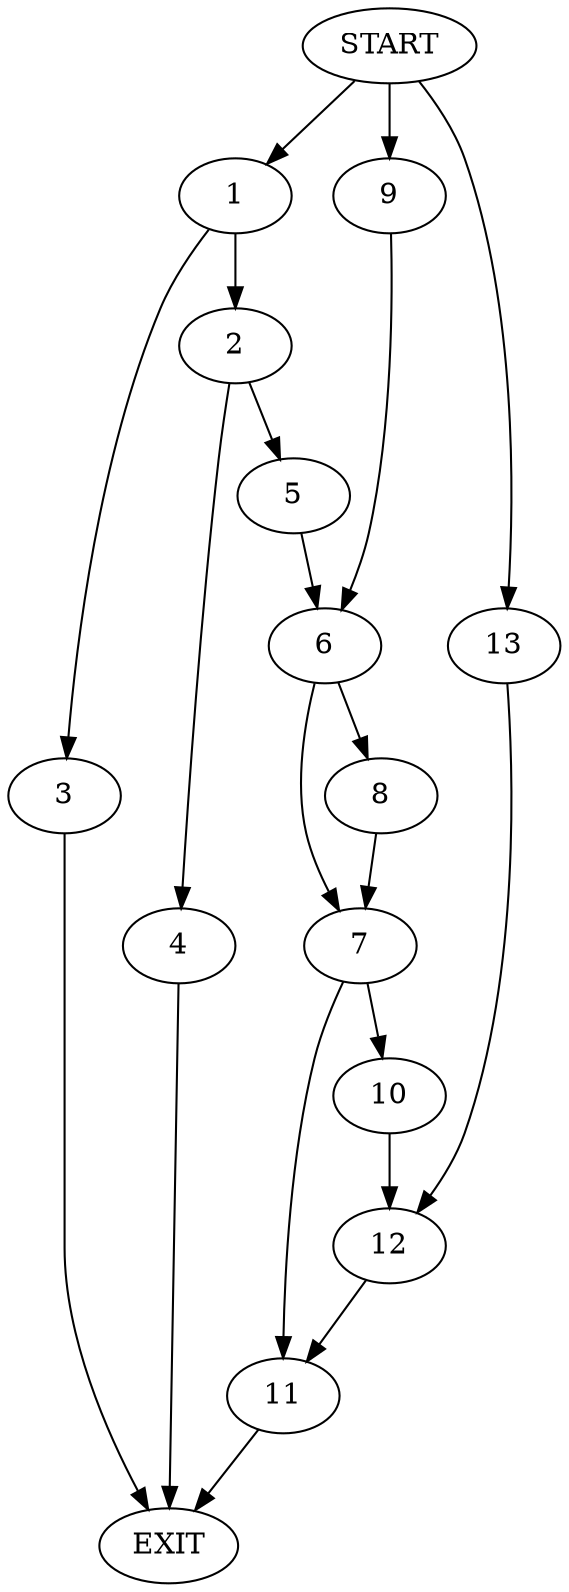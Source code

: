 digraph {
0 [label="START"]
14 [label="EXIT"]
0 -> 1
1 -> 2
1 -> 3
3 -> 14
2 -> 4
2 -> 5
4 -> 14
5 -> 6
6 -> 7
6 -> 8
0 -> 9
9 -> 6
8 -> 7
7 -> 10
7 -> 11
10 -> 12
11 -> 14
12 -> 11
0 -> 13
13 -> 12
}

